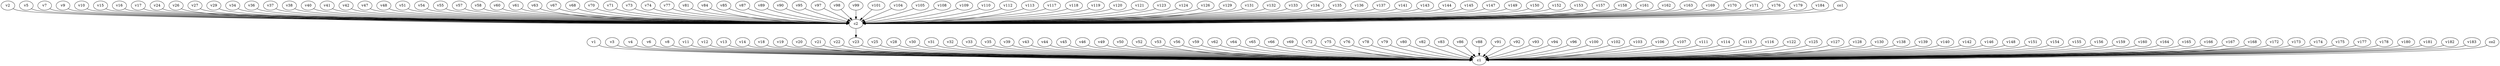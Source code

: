strict digraph  {
c1;
c2;
v1;
v2;
v3;
v4;
v5;
v6;
v7;
v8;
v9;
v10;
v11;
v12;
v13;
v14;
v15;
v16;
v17;
v18;
v19;
v20;
v21;
v22;
v23;
v24;
v25;
v26;
v27;
v28;
v29;
v30;
v31;
v32;
v33;
v34;
v35;
v36;
v37;
v38;
v39;
v40;
v41;
v42;
v43;
v44;
v45;
v46;
v47;
v48;
v49;
v50;
v51;
v52;
v53;
v54;
v55;
v56;
v57;
v58;
v59;
v60;
v61;
v62;
v63;
v64;
v65;
v66;
v67;
v68;
v69;
v70;
v71;
v72;
v73;
v74;
v75;
v76;
v77;
v78;
v79;
v80;
v81;
v82;
v83;
v84;
v85;
v86;
v87;
v88;
v89;
v90;
v91;
v92;
v93;
v94;
v95;
v96;
v97;
v98;
v99;
v100;
v101;
v102;
v103;
v104;
v105;
v106;
v107;
v108;
v109;
v110;
v111;
v112;
v113;
v114;
v115;
v116;
v117;
v118;
v119;
v120;
v121;
v122;
v123;
v124;
v125;
v126;
v127;
v128;
v129;
v130;
v131;
v132;
v133;
v134;
v135;
v136;
v137;
v138;
v139;
v140;
v141;
v142;
v143;
v144;
v145;
v146;
v147;
v148;
v149;
v150;
v151;
v152;
v153;
v154;
v155;
v156;
v157;
v158;
v159;
v160;
v161;
v162;
v163;
v164;
v165;
v166;
v167;
v168;
v169;
v170;
v171;
v172;
v173;
v174;
v175;
v176;
v177;
v178;
v179;
v180;
v181;
v182;
v183;
v184;
co1;
co2;
c2 -> v23  [weight=1];
v1 -> c1  [weight=1];
v2 -> c2  [weight=1];
v3 -> c1  [weight=1];
v4 -> c1  [weight=1];
v5 -> c2  [weight=1];
v6 -> c1  [weight=1];
v7 -> c2  [weight=1];
v8 -> c1  [weight=1];
v9 -> c2  [weight=1];
v10 -> c2  [weight=1];
v11 -> c1  [weight=1];
v12 -> c1  [weight=1];
v13 -> c1  [weight=1];
v14 -> c1  [weight=1];
v15 -> c2  [weight=1];
v16 -> c2  [weight=1];
v17 -> c2  [weight=1];
v18 -> c1  [weight=1];
v19 -> c1  [weight=1];
v20 -> c1  [weight=1];
v21 -> c1  [weight=1];
v22 -> c1  [weight=1];
v23 -> c1  [weight=1];
v24 -> c2  [weight=1];
v25 -> c1  [weight=1];
v26 -> c2  [weight=1];
v27 -> c2  [weight=1];
v28 -> c1  [weight=1];
v29 -> c2  [weight=1];
v30 -> c1  [weight=1];
v31 -> c1  [weight=1];
v32 -> c1  [weight=1];
v33 -> c1  [weight=1];
v34 -> c2  [weight=1];
v35 -> c1  [weight=1];
v36 -> c2  [weight=1];
v37 -> c2  [weight=1];
v38 -> c2  [weight=1];
v39 -> c1  [weight=1];
v40 -> c2  [weight=1];
v41 -> c2  [weight=1];
v42 -> c2  [weight=1];
v43 -> c1  [weight=1];
v44 -> c1  [weight=1];
v45 -> c1  [weight=1];
v46 -> c1  [weight=1];
v47 -> c2  [weight=1];
v48 -> c2  [weight=1];
v49 -> c1  [weight=1];
v50 -> c1  [weight=1];
v51 -> c2  [weight=1];
v52 -> c1  [weight=1];
v53 -> c1  [weight=1];
v54 -> c2  [weight=1];
v55 -> c2  [weight=1];
v56 -> c1  [weight=1];
v57 -> c2  [weight=1];
v58 -> c2  [weight=1];
v59 -> c1  [weight=1];
v60 -> c2  [weight=1];
v61 -> c2  [weight=1];
v62 -> c1  [weight=1];
v63 -> c2  [weight=1];
v64 -> c1  [weight=1];
v65 -> c1  [weight=1];
v66 -> c1  [weight=1];
v67 -> c2  [weight=1];
v68 -> c2  [weight=1];
v69 -> c1  [weight=1];
v70 -> c2  [weight=1];
v71 -> c2  [weight=1];
v72 -> c1  [weight=1];
v73 -> c2  [weight=1];
v74 -> c2  [weight=1];
v75 -> c1  [weight=1];
v76 -> c1  [weight=1];
v77 -> c2  [weight=1];
v78 -> c1  [weight=1];
v79 -> c1  [weight=1];
v80 -> c1  [weight=1];
v81 -> c2  [weight=1];
v82 -> c1  [weight=1];
v83 -> c1  [weight=1];
v84 -> c2  [weight=1];
v85 -> c2  [weight=1];
v86 -> c1  [weight=1];
v87 -> c2  [weight=1];
v88 -> c1  [weight=1];
v89 -> c2  [weight=1];
v90 -> c2  [weight=1];
v91 -> c1  [weight=1];
v92 -> c1  [weight=1];
v93 -> c1  [weight=1];
v94 -> c1  [weight=1];
v95 -> c2  [weight=1];
v96 -> c1  [weight=1];
v97 -> c2  [weight=1];
v98 -> c2  [weight=1];
v99 -> c2  [weight=1];
v100 -> c1  [weight=1];
v101 -> c2  [weight=1];
v102 -> c1  [weight=1];
v103 -> c1  [weight=1];
v104 -> c2  [weight=1];
v105 -> c2  [weight=1];
v106 -> c1  [weight=1];
v107 -> c1  [weight=1];
v108 -> c2  [weight=1];
v109 -> c2  [weight=1];
v110 -> c2  [weight=1];
v111 -> c1  [weight=1];
v112 -> c2  [weight=1];
v113 -> c2  [weight=1];
v114 -> c1  [weight=1];
v115 -> c1  [weight=1];
v116 -> c1  [weight=1];
v117 -> c2  [weight=1];
v118 -> c2  [weight=1];
v119 -> c2  [weight=1];
v120 -> c2  [weight=1];
v121 -> c2  [weight=1];
v122 -> c1  [weight=1];
v123 -> c2  [weight=1];
v124 -> c2  [weight=1];
v125 -> c1  [weight=1];
v126 -> c2  [weight=1];
v127 -> c1  [weight=1];
v128 -> c1  [weight=1];
v129 -> c2  [weight=1];
v130 -> c1  [weight=1];
v131 -> c2  [weight=1];
v132 -> c2  [weight=1];
v133 -> c2  [weight=1];
v134 -> c2  [weight=1];
v135 -> c2  [weight=1];
v136 -> c2  [weight=1];
v137 -> c2  [weight=1];
v138 -> c1  [weight=1];
v139 -> c1  [weight=1];
v140 -> c1  [weight=1];
v141 -> c2  [weight=1];
v142 -> c1  [weight=1];
v143 -> c2  [weight=1];
v144 -> c2  [weight=1];
v145 -> c2  [weight=1];
v146 -> c1  [weight=1];
v147 -> c2  [weight=1];
v148 -> c1  [weight=1];
v149 -> c2  [weight=1];
v150 -> c2  [weight=1];
v151 -> c1  [weight=1];
v152 -> c2  [weight=1];
v153 -> c2  [weight=1];
v154 -> c1  [weight=1];
v155 -> c1  [weight=1];
v156 -> c1  [weight=1];
v157 -> c2  [weight=1];
v158 -> c2  [weight=1];
v159 -> c1  [weight=1];
v160 -> c1  [weight=1];
v161 -> c2  [weight=1];
v162 -> c2  [weight=1];
v163 -> c2  [weight=1];
v164 -> c1  [weight=1];
v165 -> c1  [weight=1];
v166 -> c1  [weight=1];
v167 -> c1  [weight=1];
v168 -> c1  [weight=1];
v169 -> c2  [weight=1];
v170 -> c2  [weight=1];
v171 -> c2  [weight=1];
v172 -> c1  [weight=1];
v173 -> c1  [weight=1];
v174 -> c1  [weight=1];
v175 -> c1  [weight=1];
v176 -> c2  [weight=1];
v177 -> c1  [weight=1];
v178 -> c1  [weight=1];
v179 -> c2  [weight=1];
v180 -> c1  [weight=1];
v181 -> c1  [weight=1];
v182 -> c1  [weight=1];
v183 -> c1  [weight=1];
v184 -> c2  [weight=1];
co1 -> c2  [weight=1];
co2 -> c1  [weight=1];
}
